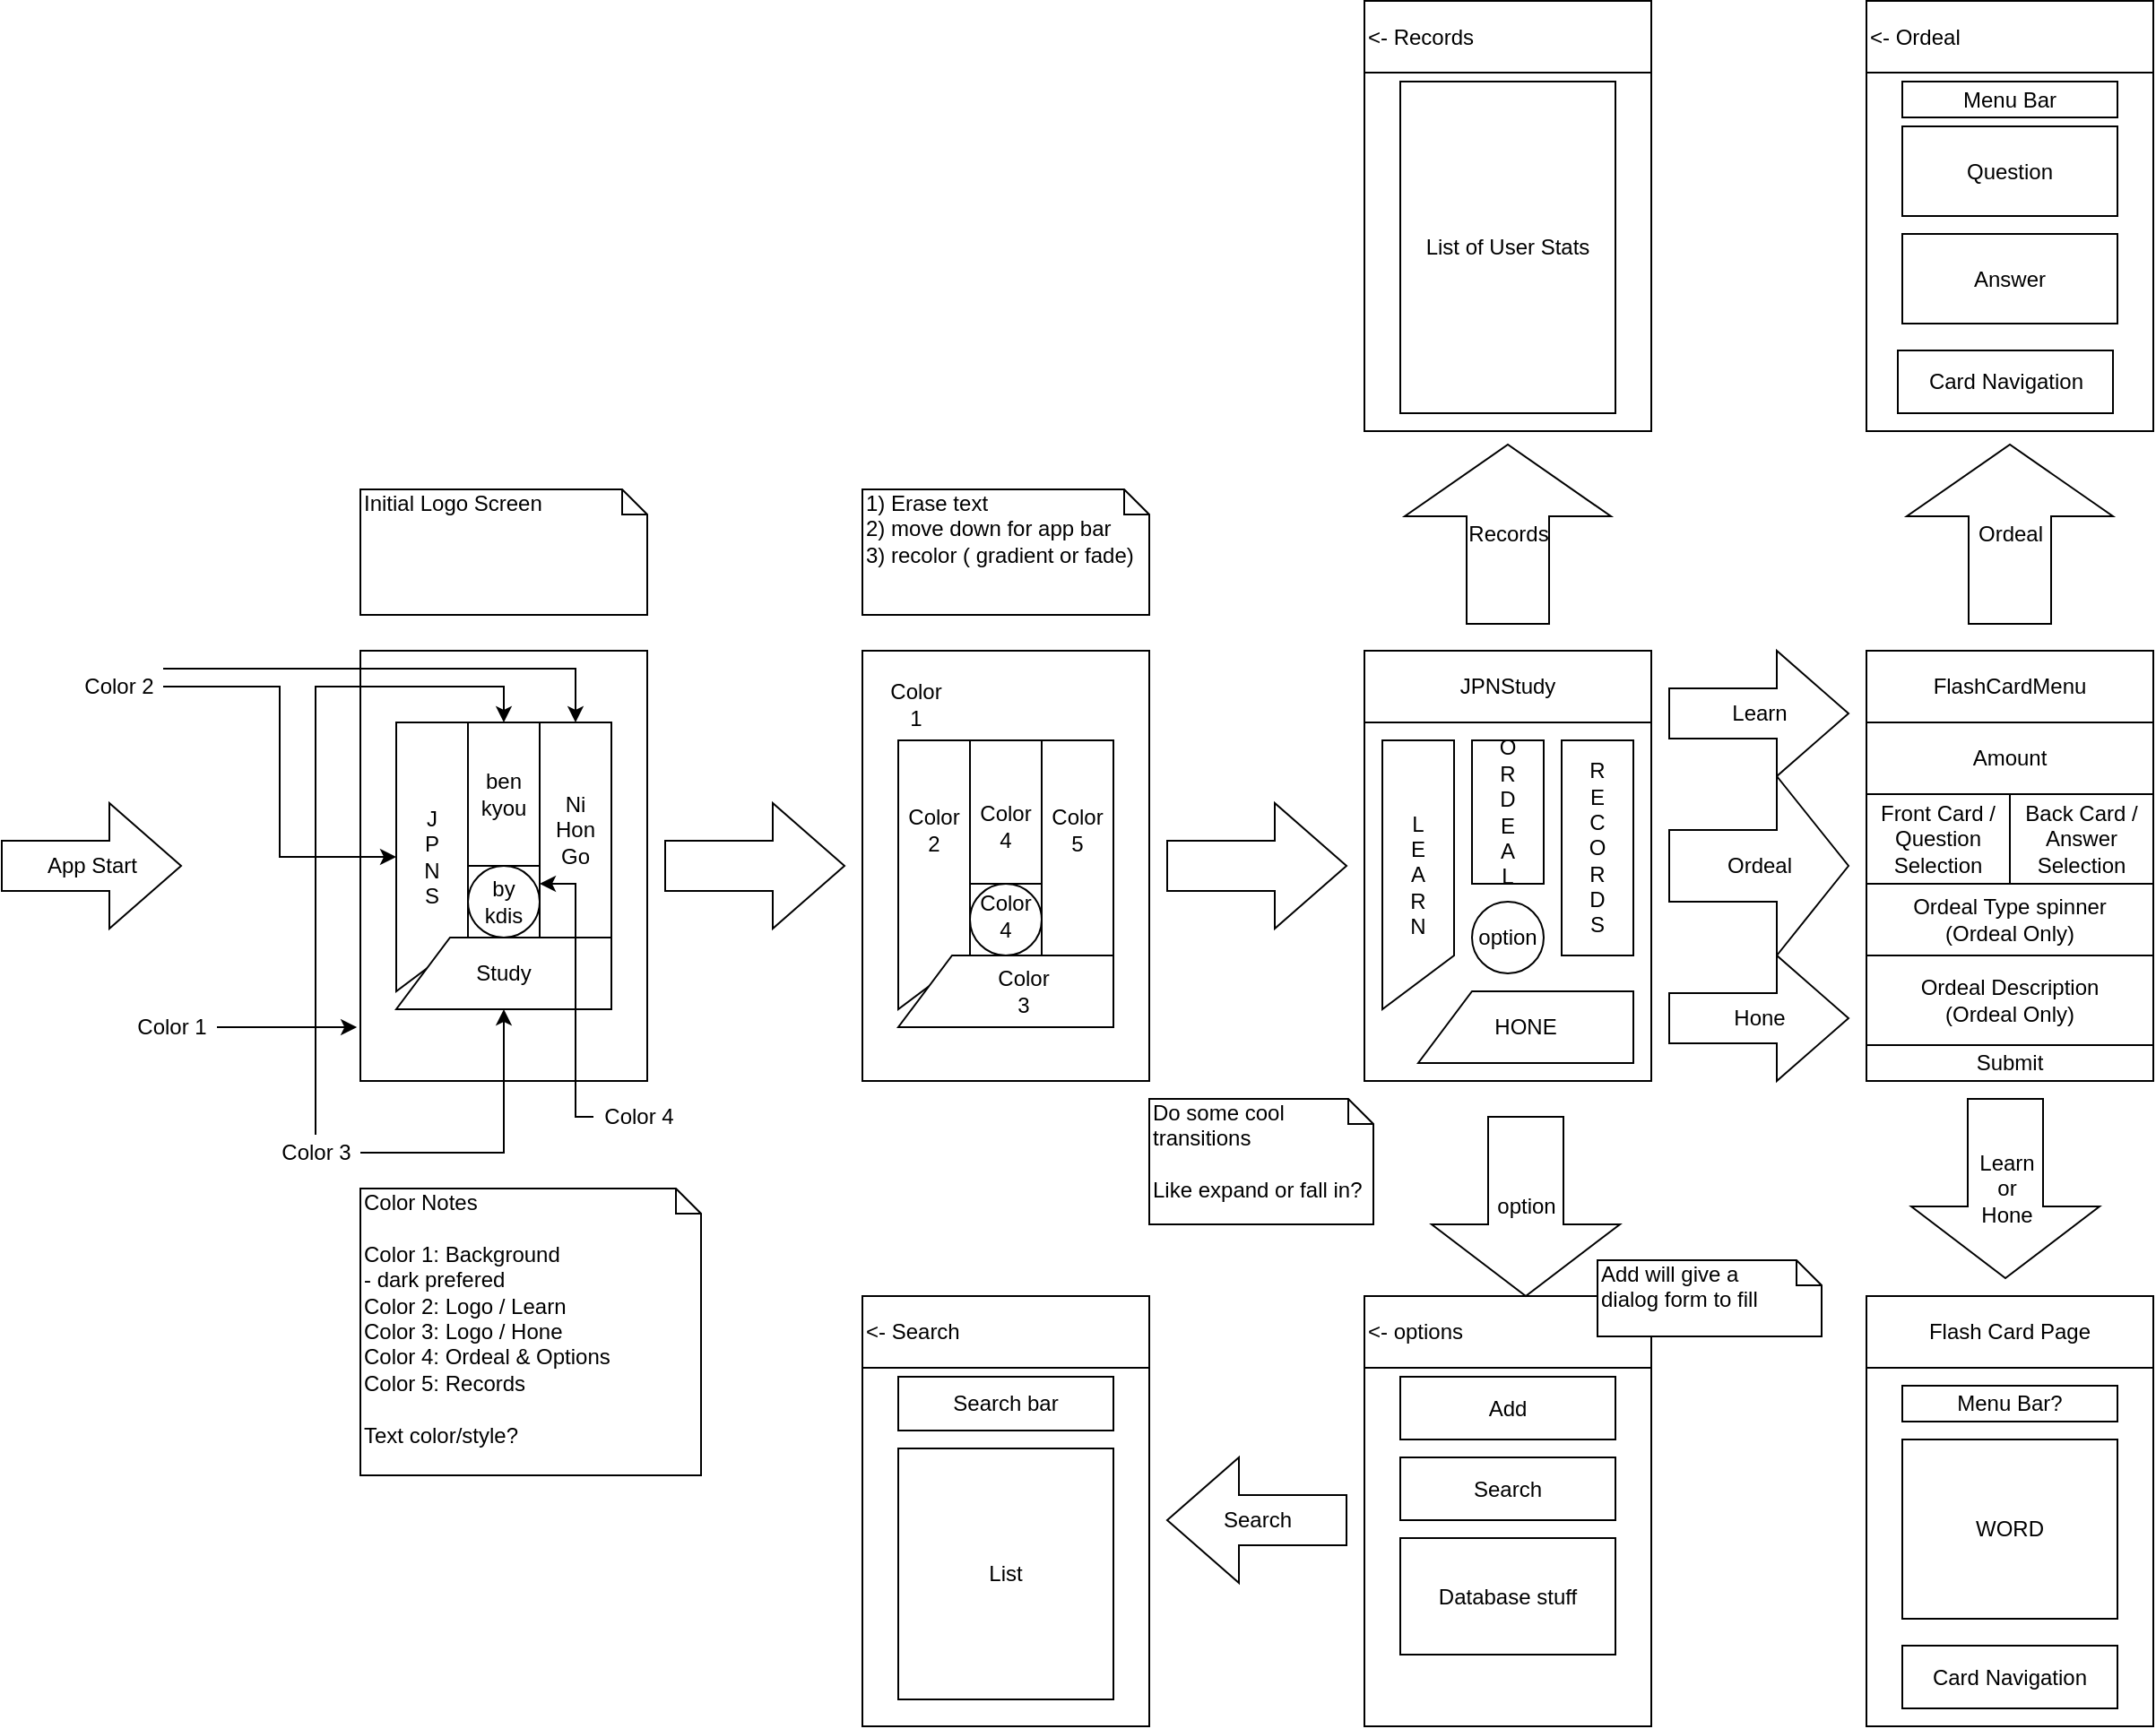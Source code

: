 <mxfile version="12.8.1" type="device"><diagram id="twTyVYgK_MWgMzMQNN_S" name="Page-1"><mxGraphModel dx="2522" dy="1641" grid="1" gridSize="10" guides="1" tooltips="1" connect="1" arrows="1" fold="1" page="1" pageScale="1" pageWidth="1100" pageHeight="850" math="0" shadow="0"><root><mxCell id="0"/><mxCell id="1" parent="0"/><mxCell id="6rXaAYlzzfZTQmN0wAnb-31" value="" style="rounded=0;whiteSpace=wrap;html=1;" parent="1" vertex="1"><mxGeometry x="-440" y="40" width="160" height="240" as="geometry"/></mxCell><mxCell id="6rXaAYlzzfZTQmN0wAnb-32" value="J&lt;br&gt;P&lt;br&gt;N&lt;br&gt;S" style="shape=manualInput;whiteSpace=wrap;html=1;direction=west;" parent="1" vertex="1"><mxGeometry x="-420" y="80" width="40" height="150" as="geometry"/></mxCell><mxCell id="6rXaAYlzzfZTQmN0wAnb-33" value="Study" style="shape=manualInput;whiteSpace=wrap;html=1;direction=south;flipH=1;" parent="1" vertex="1"><mxGeometry x="-420" y="200" width="120" height="40" as="geometry"/></mxCell><mxCell id="6rXaAYlzzfZTQmN0wAnb-34" value="ben&lt;br&gt;kyou" style="rounded=0;whiteSpace=wrap;html=1;" parent="1" vertex="1"><mxGeometry x="-380" y="80" width="40" height="80" as="geometry"/></mxCell><mxCell id="6rXaAYlzzfZTQmN0wAnb-37" value="Ni&lt;br&gt;Hon&lt;br&gt;Go" style="rounded=0;whiteSpace=wrap;html=1;" parent="1" vertex="1"><mxGeometry x="-340" y="80" width="40" height="120" as="geometry"/></mxCell><mxCell id="6rXaAYlzzfZTQmN0wAnb-26" value="by&lt;br&gt;kdis" style="ellipse;whiteSpace=wrap;html=1;" parent="1" vertex="1"><mxGeometry x="-380" y="160" width="40" height="40" as="geometry"/></mxCell><mxCell id="6rXaAYlzzfZTQmN0wAnb-48" value="" style="rounded=0;whiteSpace=wrap;html=1;" parent="1" vertex="1"><mxGeometry x="-160" y="40" width="160" height="240" as="geometry"/></mxCell><mxCell id="6rXaAYlzzfZTQmN0wAnb-49" value="" style="shape=manualInput;whiteSpace=wrap;html=1;direction=west;" parent="1" vertex="1"><mxGeometry x="-140" y="90" width="40" height="150" as="geometry"/></mxCell><mxCell id="6rXaAYlzzfZTQmN0wAnb-50" value="" style="shape=manualInput;whiteSpace=wrap;html=1;direction=south;flipH=1;" parent="1" vertex="1"><mxGeometry x="-140" y="210" width="120" height="40" as="geometry"/></mxCell><mxCell id="6rXaAYlzzfZTQmN0wAnb-51" value="" style="rounded=0;whiteSpace=wrap;html=1;" parent="1" vertex="1"><mxGeometry x="-100" y="90" width="40" height="80" as="geometry"/></mxCell><mxCell id="6rXaAYlzzfZTQmN0wAnb-52" value="" style="rounded=0;whiteSpace=wrap;html=1;" parent="1" vertex="1"><mxGeometry x="-60" y="90" width="40" height="120" as="geometry"/></mxCell><mxCell id="6rXaAYlzzfZTQmN0wAnb-53" value="" style="ellipse;whiteSpace=wrap;html=1;" parent="1" vertex="1"><mxGeometry x="-100" y="170" width="40" height="40" as="geometry"/></mxCell><mxCell id="6rXaAYlzzfZTQmN0wAnb-56" value="" style="rounded=0;whiteSpace=wrap;html=1;" parent="1" vertex="1"><mxGeometry x="120" y="40" width="160" height="240" as="geometry"/></mxCell><mxCell id="6rXaAYlzzfZTQmN0wAnb-57" value="L&lt;br&gt;E&lt;br&gt;A&lt;br&gt;R&lt;br&gt;N" style="shape=manualInput;whiteSpace=wrap;html=1;direction=west;" parent="1" vertex="1"><mxGeometry x="130" y="90" width="40" height="150" as="geometry"/></mxCell><mxCell id="6rXaAYlzzfZTQmN0wAnb-58" value="HONE" style="shape=manualInput;whiteSpace=wrap;html=1;direction=south;flipH=1;" parent="1" vertex="1"><mxGeometry x="150" y="230" width="120" height="40" as="geometry"/></mxCell><mxCell id="6rXaAYlzzfZTQmN0wAnb-59" value="O&lt;br&gt;R&lt;br&gt;D&lt;br&gt;E&lt;br&gt;A&lt;br&gt;L" style="rounded=0;whiteSpace=wrap;html=1;" parent="1" vertex="1"><mxGeometry x="180" y="90" width="40" height="80" as="geometry"/></mxCell><mxCell id="6rXaAYlzzfZTQmN0wAnb-60" value="R&lt;br&gt;E&lt;br&gt;C&lt;br&gt;O&lt;br&gt;R&lt;br&gt;D&lt;br&gt;S" style="rounded=0;whiteSpace=wrap;html=1;" parent="1" vertex="1"><mxGeometry x="230" y="90" width="40" height="120" as="geometry"/></mxCell><mxCell id="6rXaAYlzzfZTQmN0wAnb-61" value="option" style="ellipse;whiteSpace=wrap;html=1;" parent="1" vertex="1"><mxGeometry x="180" y="180" width="40" height="40" as="geometry"/></mxCell><mxCell id="6rXaAYlzzfZTQmN0wAnb-62" value="JPNStudy" style="rounded=0;whiteSpace=wrap;html=1;" parent="1" vertex="1"><mxGeometry x="120" y="40" width="160" height="40" as="geometry"/></mxCell><mxCell id="6rXaAYlzzfZTQmN0wAnb-65" value="" style="edgeStyle=orthogonalEdgeStyle;rounded=0;orthogonalLoop=1;jettySize=auto;html=1;entryX=1;entryY=0.5;entryDx=0;entryDy=0;" parent="1" source="6rXaAYlzzfZTQmN0wAnb-63" target="6rXaAYlzzfZTQmN0wAnb-32" edge="1"><mxGeometry relative="1" as="geometry"/></mxCell><mxCell id="6rXaAYlzzfZTQmN0wAnb-67" value="" style="edgeStyle=orthogonalEdgeStyle;rounded=0;orthogonalLoop=1;jettySize=auto;html=1;entryX=0.5;entryY=0;entryDx=0;entryDy=0;" parent="1" source="6rXaAYlzzfZTQmN0wAnb-63" target="6rXaAYlzzfZTQmN0wAnb-37" edge="1"><mxGeometry relative="1" as="geometry"><mxPoint x="-535" y="245" as="targetPoint"/><Array as="points"><mxPoint x="-320" y="50"/></Array></mxGeometry></mxCell><mxCell id="6rXaAYlzzfZTQmN0wAnb-63" value="Color 2" style="text;html=1;align=center;verticalAlign=middle;resizable=0;points=[];autosize=1;" parent="1" vertex="1"><mxGeometry x="-600" y="50" width="50" height="20" as="geometry"/></mxCell><mxCell id="6rXaAYlzzfZTQmN0wAnb-72" value="" style="edgeStyle=orthogonalEdgeStyle;rounded=0;orthogonalLoop=1;jettySize=auto;html=1;" parent="1" source="6rXaAYlzzfZTQmN0wAnb-68" target="6rXaAYlzzfZTQmN0wAnb-33" edge="1"><mxGeometry relative="1" as="geometry"><mxPoint x="-385" y="334" as="targetPoint"/></mxGeometry></mxCell><mxCell id="6rXaAYlzzfZTQmN0wAnb-74" value="" style="edgeStyle=orthogonalEdgeStyle;rounded=0;orthogonalLoop=1;jettySize=auto;html=1;entryX=0.5;entryY=0;entryDx=0;entryDy=0;" parent="1" source="6rXaAYlzzfZTQmN0wAnb-68" target="6rXaAYlzzfZTQmN0wAnb-34" edge="1"><mxGeometry relative="1" as="geometry"><mxPoint x="-490" y="244" as="targetPoint"/><Array as="points"><mxPoint x="-465" y="60"/><mxPoint x="-360" y="60"/></Array></mxGeometry></mxCell><mxCell id="6rXaAYlzzfZTQmN0wAnb-68" value="Color 3" style="text;html=1;align=center;verticalAlign=middle;resizable=0;points=[];autosize=1;" parent="1" vertex="1"><mxGeometry x="-490" y="310" width="50" height="20" as="geometry"/></mxCell><mxCell id="6rXaAYlzzfZTQmN0wAnb-77" value="" style="edgeStyle=orthogonalEdgeStyle;rounded=0;orthogonalLoop=1;jettySize=auto;html=1;entryX=0;entryY=0.75;entryDx=0;entryDy=0;" parent="1" source="6rXaAYlzzfZTQmN0wAnb-75" target="6rXaAYlzzfZTQmN0wAnb-37" edge="1"><mxGeometry relative="1" as="geometry"><mxPoint x="-285" y="390" as="targetPoint"/><Array as="points"><mxPoint x="-320" y="300"/><mxPoint x="-320" y="170"/></Array></mxGeometry></mxCell><mxCell id="6rXaAYlzzfZTQmN0wAnb-75" value="Color 4" style="text;html=1;align=center;verticalAlign=middle;resizable=0;points=[];autosize=1;" parent="1" vertex="1"><mxGeometry x="-310" y="290" width="50" height="20" as="geometry"/></mxCell><mxCell id="6rXaAYlzzfZTQmN0wAnb-80" value="1) Erase text&lt;br&gt;2) move down for app bar&lt;br&gt;3) recolor ( gradient or fade)" style="shape=note;whiteSpace=wrap;html=1;size=14;verticalAlign=top;align=left;spacingTop=-6;" parent="1" vertex="1"><mxGeometry x="-160" y="-50" width="160" height="70" as="geometry"/></mxCell><mxCell id="6rXaAYlzzfZTQmN0wAnb-81" value="Initial Logo Screen" style="shape=note;whiteSpace=wrap;html=1;size=14;verticalAlign=top;align=left;spacingTop=-6;" parent="1" vertex="1"><mxGeometry x="-440" y="-50" width="160" height="70" as="geometry"/></mxCell><mxCell id="6rXaAYlzzfZTQmN0wAnb-88" style="edgeStyle=orthogonalEdgeStyle;rounded=0;orthogonalLoop=1;jettySize=auto;html=1;exitX=1;exitY=0.5;exitDx=0;exitDy=0;entryX=-0.012;entryY=0.875;entryDx=0;entryDy=0;entryPerimeter=0;" parent="1" source="6rXaAYlzzfZTQmN0wAnb-87" target="6rXaAYlzzfZTQmN0wAnb-31" edge="1"><mxGeometry relative="1" as="geometry"><mxPoint x="-450" y="250" as="targetPoint"/></mxGeometry></mxCell><mxCell id="6rXaAYlzzfZTQmN0wAnb-87" value="Color 1" style="text;html=1;strokeColor=none;fillColor=none;align=center;verticalAlign=middle;whiteSpace=wrap;rounded=0;" parent="1" vertex="1"><mxGeometry x="-570" y="240" width="50" height="20" as="geometry"/></mxCell><mxCell id="6rXaAYlzzfZTQmN0wAnb-105" value="Color Notes&lt;br&gt;&lt;br&gt;Color 1: Background&lt;br&gt;- dark prefered&lt;br&gt;Color 2: Logo / Learn&lt;br&gt;Color 3: Logo / Hone&lt;br&gt;Color 4: Ordeal &amp;amp; Options&lt;br&gt;Color 5: Records&lt;br&gt;&lt;br&gt;Text color/style?" style="shape=note;whiteSpace=wrap;html=1;size=14;verticalAlign=top;align=left;spacingTop=-6;" parent="1" vertex="1"><mxGeometry x="-440" y="340" width="190" height="160" as="geometry"/></mxCell><mxCell id="6rXaAYlzzfZTQmN0wAnb-106" value="Color &lt;br&gt;1" style="text;html=1;strokeColor=none;fillColor=none;align=center;verticalAlign=middle;whiteSpace=wrap;rounded=0;" parent="1" vertex="1"><mxGeometry x="-155" y="60" width="50" height="20" as="geometry"/></mxCell><mxCell id="6rXaAYlzzfZTQmN0wAnb-107" value="Color &lt;br&gt;2" style="text;html=1;strokeColor=none;fillColor=none;align=center;verticalAlign=middle;whiteSpace=wrap;rounded=0;" parent="1" vertex="1"><mxGeometry x="-145" y="130" width="50" height="20" as="geometry"/></mxCell><mxCell id="6rXaAYlzzfZTQmN0wAnb-108" value="Color &lt;br&gt;3" style="text;html=1;strokeColor=none;fillColor=none;align=center;verticalAlign=middle;whiteSpace=wrap;rounded=0;" parent="1" vertex="1"><mxGeometry x="-95" y="220" width="50" height="20" as="geometry"/></mxCell><mxCell id="6rXaAYlzzfZTQmN0wAnb-110" value="Color &lt;br&gt;4" style="text;html=1;strokeColor=none;fillColor=none;align=center;verticalAlign=middle;whiteSpace=wrap;rounded=0;" parent="1" vertex="1"><mxGeometry x="-105" y="127.5" width="50" height="20" as="geometry"/></mxCell><mxCell id="6rXaAYlzzfZTQmN0wAnb-111" value="Color &lt;br&gt;5" style="text;html=1;strokeColor=none;fillColor=none;align=center;verticalAlign=middle;whiteSpace=wrap;rounded=0;" parent="1" vertex="1"><mxGeometry x="-65" y="130" width="50" height="20" as="geometry"/></mxCell><mxCell id="6rXaAYlzzfZTQmN0wAnb-112" value="Color &lt;br&gt;4" style="text;html=1;strokeColor=none;fillColor=none;align=center;verticalAlign=middle;whiteSpace=wrap;rounded=0;" parent="1" vertex="1"><mxGeometry x="-105" y="177.5" width="50" height="20" as="geometry"/></mxCell><mxCell id="UMWIZTMMzKz5upxcXMEF-1" value="App Start" style="html=1;shadow=0;dashed=0;align=center;verticalAlign=middle;shape=mxgraph.arrows2.arrow;dy=0.6;dx=40;notch=0;" parent="1" vertex="1"><mxGeometry x="-640" y="125" width="100" height="70" as="geometry"/></mxCell><mxCell id="UMWIZTMMzKz5upxcXMEF-10" value="Learn" style="html=1;shadow=0;dashed=0;align=center;verticalAlign=middle;shape=mxgraph.arrows2.arrow;dy=0.6;dx=40;notch=0;" parent="1" vertex="1"><mxGeometry x="290" y="40" width="100" height="70" as="geometry"/></mxCell><mxCell id="UMWIZTMMzKz5upxcXMEF-11" value="" style="html=1;shadow=0;dashed=0;align=center;verticalAlign=middle;shape=mxgraph.arrows2.arrow;dy=0.6;dx=40;notch=0;" parent="1" vertex="1"><mxGeometry x="-270" y="125" width="100" height="70" as="geometry"/></mxCell><mxCell id="UMWIZTMMzKz5upxcXMEF-12" value="" style="html=1;shadow=0;dashed=0;align=center;verticalAlign=middle;shape=mxgraph.arrows2.arrow;dy=0.6;dx=40;notch=0;" parent="1" vertex="1"><mxGeometry x="10" y="125" width="100" height="70" as="geometry"/></mxCell><mxCell id="UMWIZTMMzKz5upxcXMEF-13" value="Do some cool &lt;br&gt;transitions&lt;br&gt;&lt;br&gt;Like expand or fall in?" style="shape=note;whiteSpace=wrap;html=1;size=14;verticalAlign=top;align=left;spacingTop=-6;" parent="1" vertex="1"><mxGeometry y="290" width="125" height="70" as="geometry"/></mxCell><mxCell id="UMWIZTMMzKz5upxcXMEF-33" value="Hone" style="html=1;shadow=0;dashed=0;align=center;verticalAlign=middle;shape=mxgraph.arrows2.arrow;dy=0.6;dx=40;notch=0;" parent="1" vertex="1"><mxGeometry x="290" y="210" width="100" height="70" as="geometry"/></mxCell><mxCell id="UMWIZTMMzKz5upxcXMEF-45" value="Ordeal" style="html=1;shadow=0;dashed=0;align=center;verticalAlign=middle;shape=mxgraph.arrows2.arrow;dy=0.6;dx=40;notch=0;rotation=0;" parent="1" vertex="1"><mxGeometry x="290" y="110" width="100" height="100" as="geometry"/></mxCell><mxCell id="UMWIZTMMzKz5upxcXMEF-47" value="" style="rounded=0;whiteSpace=wrap;html=1;" parent="1" vertex="1"><mxGeometry x="400" y="-322.5" width="160" height="240" as="geometry"/></mxCell><mxCell id="UMWIZTMMzKz5upxcXMEF-48" value="&amp;lt;- Ordeal" style="rounded=0;whiteSpace=wrap;html=1;align=left;" parent="1" vertex="1"><mxGeometry x="400" y="-322.5" width="160" height="40" as="geometry"/></mxCell><mxCell id="UMWIZTMMzKz5upxcXMEF-49" value="Question" style="rounded=0;whiteSpace=wrap;html=1;" parent="1" vertex="1"><mxGeometry x="420" y="-252.5" width="120" height="50" as="geometry"/></mxCell><mxCell id="UMWIZTMMzKz5upxcXMEF-55" value="Menu Bar" style="rounded=0;whiteSpace=wrap;html=1;" parent="1" vertex="1"><mxGeometry x="420" y="-277.5" width="120" height="20" as="geometry"/></mxCell><mxCell id="UMWIZTMMzKz5upxcXMEF-56" value="Answer" style="rounded=0;whiteSpace=wrap;html=1;" parent="1" vertex="1"><mxGeometry x="420" y="-192.5" width="120" height="50" as="geometry"/></mxCell><mxCell id="UMWIZTMMzKz5upxcXMEF-64" value="Records" style="html=1;shadow=0;dashed=0;align=center;verticalAlign=middle;shape=mxgraph.arrows2.arrow;dy=0.6;dx=40;notch=0;direction=north;" parent="1" vertex="1"><mxGeometry x="142.5" y="-75" width="115" height="100" as="geometry"/></mxCell><mxCell id="UMWIZTMMzKz5upxcXMEF-81" value="Learn&lt;br&gt;&lt;div&gt;or&lt;/div&gt;&lt;div&gt;Hone&lt;br&gt;&lt;/div&gt;" style="html=1;shadow=0;dashed=0;align=center;verticalAlign=middle;shape=mxgraph.arrows2.arrow;dy=0.6;dx=40;notch=0;direction=south;" parent="1" vertex="1"><mxGeometry x="425" y="290" width="105" height="100" as="geometry"/></mxCell><mxCell id="UMWIZTMMzKz5upxcXMEF-83" value="" style="rounded=0;whiteSpace=wrap;html=1;" parent="1" vertex="1"><mxGeometry x="120" y="400" width="160" height="240" as="geometry"/></mxCell><mxCell id="UMWIZTMMzKz5upxcXMEF-84" value="&amp;lt;- options" style="rounded=0;whiteSpace=wrap;html=1;align=left;" parent="1" vertex="1"><mxGeometry x="120" y="400" width="160" height="40" as="geometry"/></mxCell><mxCell id="UMWIZTMMzKz5upxcXMEF-88" value="Add" style="rounded=0;whiteSpace=wrap;html=1;" parent="1" vertex="1"><mxGeometry x="140" y="445" width="120" height="35" as="geometry"/></mxCell><mxCell id="UMWIZTMMzKz5upxcXMEF-89" value="Search" style="rounded=0;whiteSpace=wrap;html=1;" parent="1" vertex="1"><mxGeometry x="140" y="490" width="120" height="35" as="geometry"/></mxCell><mxCell id="UMWIZTMMzKz5upxcXMEF-91" value="Database stuff" style="rounded=0;whiteSpace=wrap;html=1;" parent="1" vertex="1"><mxGeometry x="140" y="535" width="120" height="65" as="geometry"/></mxCell><mxCell id="UMWIZTMMzKz5upxcXMEF-101" value="" style="rounded=0;whiteSpace=wrap;html=1;" parent="1" vertex="1"><mxGeometry x="-160" y="400" width="160" height="240" as="geometry"/></mxCell><mxCell id="UMWIZTMMzKz5upxcXMEF-102" value="&amp;lt;- Search" style="rounded=0;whiteSpace=wrap;html=1;align=left;" parent="1" vertex="1"><mxGeometry x="-160" y="400" width="160" height="40" as="geometry"/></mxCell><mxCell id="UMWIZTMMzKz5upxcXMEF-103" value="Search bar" style="rounded=0;whiteSpace=wrap;html=1;" parent="1" vertex="1"><mxGeometry x="-140" y="445" width="120" height="30" as="geometry"/></mxCell><mxCell id="UMWIZTMMzKz5upxcXMEF-104" value="List" style="rounded=0;whiteSpace=wrap;html=1;" parent="1" vertex="1"><mxGeometry x="-140" y="485" width="120" height="140" as="geometry"/></mxCell><mxCell id="UMWIZTMMzKz5upxcXMEF-108" value="" style="rounded=0;whiteSpace=wrap;html=1;" parent="1" vertex="1"><mxGeometry x="120" y="-322.5" width="160" height="240" as="geometry"/></mxCell><mxCell id="UMWIZTMMzKz5upxcXMEF-109" value="&amp;lt;- Records" style="rounded=0;whiteSpace=wrap;html=1;align=left;" parent="1" vertex="1"><mxGeometry x="120" y="-322.5" width="160" height="40" as="geometry"/></mxCell><mxCell id="UMWIZTMMzKz5upxcXMEF-110" value="List of User Stats" style="rounded=0;whiteSpace=wrap;html=1;" parent="1" vertex="1"><mxGeometry x="140" y="-277.5" width="120" height="185" as="geometry"/></mxCell><mxCell id="UMWIZTMMzKz5upxcXMEF-111" value="" style="rounded=0;whiteSpace=wrap;html=1;" parent="1" vertex="1"><mxGeometry x="400" y="400" width="160" height="240" as="geometry"/></mxCell><mxCell id="UMWIZTMMzKz5upxcXMEF-113" value="WORD" style="rounded=0;whiteSpace=wrap;html=1;" parent="1" vertex="1"><mxGeometry x="420" y="480" width="120" height="100" as="geometry"/></mxCell><mxCell id="UMWIZTMMzKz5upxcXMEF-114" value="Menu Bar?" style="rounded=0;whiteSpace=wrap;html=1;" parent="1" vertex="1"><mxGeometry x="420" y="450" width="120" height="20" as="geometry"/></mxCell><mxCell id="UMWIZTMMzKz5upxcXMEF-115" value="Card Navigation" style="rounded=0;whiteSpace=wrap;html=1;" parent="1" vertex="1"><mxGeometry x="420" y="595" width="120" height="35" as="geometry"/></mxCell><mxCell id="UMWIZTMMzKz5upxcXMEF-116" value="Search" style="html=1;shadow=0;dashed=0;align=center;verticalAlign=middle;shape=mxgraph.arrows2.arrow;dy=0.6;dx=40;notch=0;direction=west;" parent="1" vertex="1"><mxGeometry x="10" y="490" width="100" height="70" as="geometry"/></mxCell><mxCell id="A_Uca3Qr5CH7ygKhF7f--1" value="" style="rounded=0;whiteSpace=wrap;html=1;" vertex="1" parent="1"><mxGeometry x="400" y="40" width="160" height="240" as="geometry"/></mxCell><mxCell id="A_Uca3Qr5CH7ygKhF7f--2" value="Flash Card Page" style="rounded=0;whiteSpace=wrap;html=1;align=center;" vertex="1" parent="1"><mxGeometry x="400" y="400" width="160" height="40" as="geometry"/></mxCell><mxCell id="UMWIZTMMzKz5upxcXMEF-112" value="FlashCardMenu" style="rounded=0;whiteSpace=wrap;html=1;align=center;" parent="1" vertex="1"><mxGeometry x="400" y="40" width="160" height="40" as="geometry"/></mxCell><mxCell id="A_Uca3Qr5CH7ygKhF7f--5" value="Amount" style="rounded=0;whiteSpace=wrap;html=1;" vertex="1" parent="1"><mxGeometry x="400" y="80" width="160" height="40" as="geometry"/></mxCell><mxCell id="A_Uca3Qr5CH7ygKhF7f--6" value="&lt;div&gt;Front Card / Question&lt;/div&gt;&lt;div&gt;Selection&lt;br&gt;&lt;/div&gt;" style="rounded=0;whiteSpace=wrap;html=1;" vertex="1" parent="1"><mxGeometry x="400" y="120" width="80" height="50" as="geometry"/></mxCell><mxCell id="A_Uca3Qr5CH7ygKhF7f--8" value="&lt;div&gt;Back Card / Answer&lt;/div&gt;&lt;div&gt;Selection&lt;br&gt;&lt;/div&gt;" style="rounded=0;whiteSpace=wrap;html=1;" vertex="1" parent="1"><mxGeometry x="480" y="120" width="80" height="50" as="geometry"/></mxCell><mxCell id="A_Uca3Qr5CH7ygKhF7f--9" value="Ordeal Type spinner&lt;br&gt;(Ordeal Only)" style="rounded=0;whiteSpace=wrap;html=1;" vertex="1" parent="1"><mxGeometry x="400" y="170" width="160" height="40" as="geometry"/></mxCell><mxCell id="A_Uca3Qr5CH7ygKhF7f--10" value="Submit" style="rounded=0;whiteSpace=wrap;html=1;" vertex="1" parent="1"><mxGeometry x="400" y="260" width="160" height="20" as="geometry"/></mxCell><mxCell id="A_Uca3Qr5CH7ygKhF7f--11" value="&lt;div&gt;Ordeal Description&lt;/div&gt;&lt;div&gt;(Ordeal Only)&lt;br&gt;&lt;/div&gt;" style="rounded=0;whiteSpace=wrap;html=1;" vertex="1" parent="1"><mxGeometry x="400" y="210" width="160" height="50" as="geometry"/></mxCell><mxCell id="A_Uca3Qr5CH7ygKhF7f--13" value="option" style="html=1;shadow=0;dashed=0;align=center;verticalAlign=middle;shape=mxgraph.arrows2.arrow;dy=0.6;dx=40;notch=0;direction=south;" vertex="1" parent="1"><mxGeometry x="157.5" y="300" width="105" height="100" as="geometry"/></mxCell><mxCell id="A_Uca3Qr5CH7ygKhF7f--14" value="Ordeal" style="html=1;shadow=0;dashed=0;align=center;verticalAlign=middle;shape=mxgraph.arrows2.arrow;dy=0.6;dx=40;notch=0;direction=north;" vertex="1" parent="1"><mxGeometry x="422.5" y="-75" width="115" height="100" as="geometry"/></mxCell><mxCell id="A_Uca3Qr5CH7ygKhF7f--15" value="Card Navigation" style="rounded=0;whiteSpace=wrap;html=1;" vertex="1" parent="1"><mxGeometry x="417.5" y="-127.5" width="120" height="35" as="geometry"/></mxCell><mxCell id="A_Uca3Qr5CH7ygKhF7f--16" value="&lt;div&gt;Add will give a &lt;br&gt;&lt;/div&gt;&lt;div&gt;dialog form to fill&lt;br&gt;&lt;/div&gt;" style="shape=note;whiteSpace=wrap;html=1;size=14;verticalAlign=top;align=left;spacingTop=-6;" vertex="1" parent="1"><mxGeometry x="250" y="380" width="125" height="42.5" as="geometry"/></mxCell></root></mxGraphModel></diagram></mxfile>